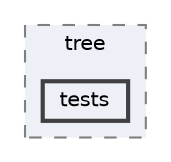 digraph "/home/jam/Research/IRES-2025/dev/src/llm-scripts/testing/hypothesis-testing/hyp-env/lib/python3.12/site-packages/sklearn/tree/tests"
{
 // LATEX_PDF_SIZE
  bgcolor="transparent";
  edge [fontname=Helvetica,fontsize=10,labelfontname=Helvetica,labelfontsize=10];
  node [fontname=Helvetica,fontsize=10,shape=box,height=0.2,width=0.4];
  compound=true
  subgraph clusterdir_0392d1908ed93387282443cf86e0595c {
    graph [ bgcolor="#edf0f7", pencolor="grey50", label="tree", fontname=Helvetica,fontsize=10 style="filled,dashed", URL="dir_0392d1908ed93387282443cf86e0595c.html",tooltip=""]
  dir_20b42bf0d7019d478c29906ea1864e7c [label="tests", fillcolor="#edf0f7", color="grey25", style="filled,bold", URL="dir_20b42bf0d7019d478c29906ea1864e7c.html",tooltip=""];
  }
}
